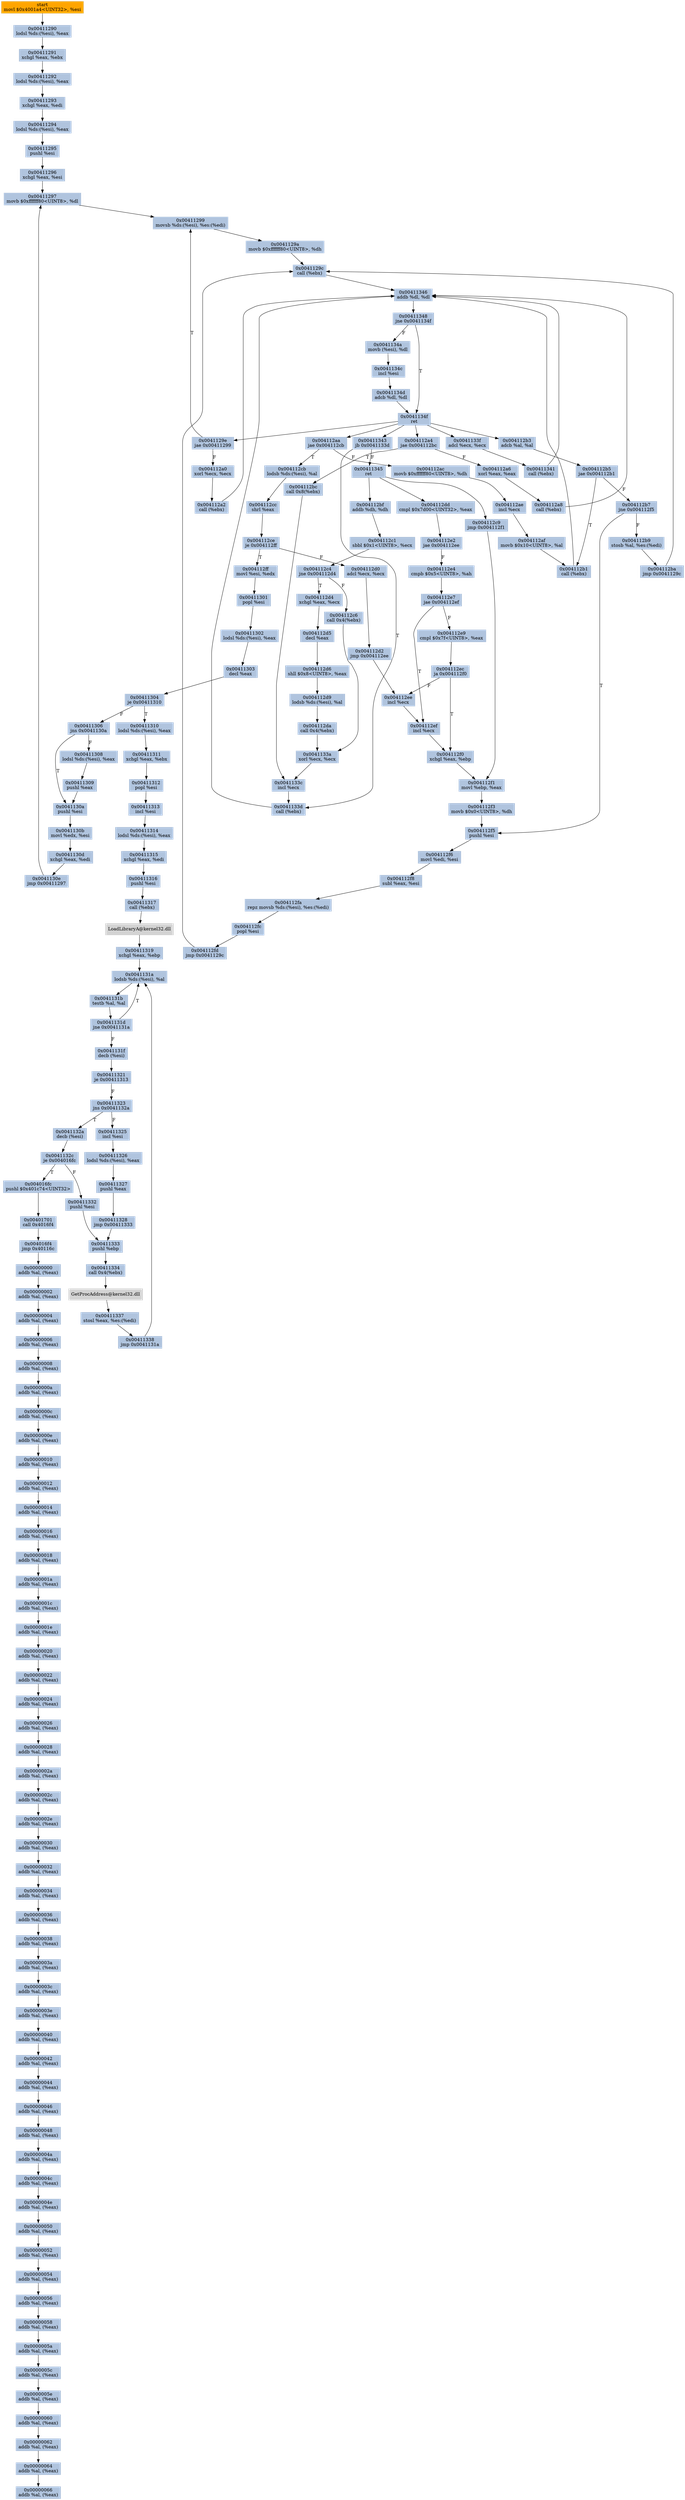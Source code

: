 digraph G {
node[shape=rectangle,style=filled,fillcolor=lightsteelblue,color=lightsteelblue]
bgcolor="transparent"
a0x0041128bmovl_0x4001a4UINT32_esi[label="start\nmovl $0x4001a4<UINT32>, %esi",fillcolor="orange",color="lightgrey"];
a0x00411290lodsl_ds_esi__eax[label="0x00411290\nlodsl %ds:(%esi), %eax"];
a0x00411291xchgl_eax_ebx[label="0x00411291\nxchgl %eax, %ebx"];
a0x00411292lodsl_ds_esi__eax[label="0x00411292\nlodsl %ds:(%esi), %eax"];
a0x00411293xchgl_eax_edi[label="0x00411293\nxchgl %eax, %edi"];
a0x00411294lodsl_ds_esi__eax[label="0x00411294\nlodsl %ds:(%esi), %eax"];
a0x00411295pushl_esi[label="0x00411295\npushl %esi"];
a0x00411296xchgl_eax_esi[label="0x00411296\nxchgl %eax, %esi"];
a0x00411297movb_0xffffff80UINT8_dl[label="0x00411297\nmovb $0xffffff80<UINT8>, %dl"];
a0x00411299movsb_ds_esi__es_edi_[label="0x00411299\nmovsb %ds:(%esi), %es:(%edi)"];
a0x0041129amovb_0xffffff80UINT8_dh[label="0x0041129a\nmovb $0xffffff80<UINT8>, %dh"];
a0x0041129ccall_ebx_[label="0x0041129c\ncall (%ebx)"];
a0x00411346addb_dl_dl[label="0x00411346\naddb %dl, %dl"];
a0x00411348jne_0x0041134f[label="0x00411348\njne 0x0041134f"];
a0x0041134amovb_esi__dl[label="0x0041134a\nmovb (%esi), %dl"];
a0x0041134cincl_esi[label="0x0041134c\nincl %esi"];
a0x0041134dadcb_dl_dl[label="0x0041134d\nadcb %dl, %dl"];
a0x0041134fret[label="0x0041134f\nret"];
a0x0041129ejae_0x00411299[label="0x0041129e\njae 0x00411299"];
a0x004112a0xorl_ecx_ecx[label="0x004112a0\nxorl %ecx, %ecx"];
a0x004112a2call_ebx_[label="0x004112a2\ncall (%ebx)"];
a0x004112a4jae_0x004112bc[label="0x004112a4\njae 0x004112bc"];
a0x004112bccall_0x8ebx_[label="0x004112bc\ncall 0x8(%ebx)"];
a0x0041133cincl_ecx[label="0x0041133c\nincl %ecx"];
a0x0041133dcall_ebx_[label="0x0041133d\ncall (%ebx)"];
a0x0041133fadcl_ecx_ecx[label="0x0041133f\nadcl %ecx, %ecx"];
a0x00411341call_ebx_[label="0x00411341\ncall (%ebx)"];
a0x00411343jb_0x0041133d[label="0x00411343\njb 0x0041133d"];
a0x00411345ret[label="0x00411345\nret"];
a0x004112bfaddb_dh_dh[label="0x004112bf\naddb %dh, %dh"];
a0x004112c1sbbl_0x1UINT8_ecx[label="0x004112c1\nsbbl $0x1<UINT8>, %ecx"];
a0x004112c4jne_0x004112d4[label="0x004112c4\njne 0x004112d4"];
a0x004112d4xchgl_eax_ecx[label="0x004112d4\nxchgl %eax, %ecx"];
a0x004112d5decl_eax[label="0x004112d5\ndecl %eax"];
a0x004112d6shll_0x8UINT8_eax[label="0x004112d6\nshll $0x8<UINT8>, %eax"];
a0x004112d9lodsb_ds_esi__al[label="0x004112d9\nlodsb %ds:(%esi), %al"];
a0x004112dacall_0x4ebx_[label="0x004112da\ncall 0x4(%ebx)"];
a0x0041133axorl_ecx_ecx[label="0x0041133a\nxorl %ecx, %ecx"];
a0x004112ddcmpl_0x7d00UINT32_eax[label="0x004112dd\ncmpl $0x7d00<UINT32>, %eax"];
a0x004112e2jae_0x004112ee[label="0x004112e2\njae 0x004112ee"];
a0x004112e4cmpb_0x5UINT8_ah[label="0x004112e4\ncmpb $0x5<UINT8>, %ah"];
a0x004112e7jae_0x004112ef[label="0x004112e7\njae 0x004112ef"];
a0x004112e9cmpl_0x7fUINT8_eax[label="0x004112e9\ncmpl $0x7f<UINT8>, %eax"];
a0x004112ecja_0x004112f0[label="0x004112ec\nja 0x004112f0"];
a0x004112eeincl_ecx[label="0x004112ee\nincl %ecx"];
a0x004112efincl_ecx[label="0x004112ef\nincl %ecx"];
a0x004112f0xchgl_eax_ebp[label="0x004112f0\nxchgl %eax, %ebp"];
a0x004112f1movl_ebp_eax[label="0x004112f1\nmovl %ebp, %eax"];
a0x004112f3movb_0x0UINT8_dh[label="0x004112f3\nmovb $0x0<UINT8>, %dh"];
a0x004112f5pushl_esi[label="0x004112f5\npushl %esi"];
a0x004112f6movl_edi_esi[label="0x004112f6\nmovl %edi, %esi"];
a0x004112f8subl_eax_esi[label="0x004112f8\nsubl %eax, %esi"];
a0x004112farepz_movsb_ds_esi__es_edi_[label="0x004112fa\nrepz movsb %ds:(%esi), %es:(%edi)"];
a0x004112fcpopl_esi[label="0x004112fc\npopl %esi"];
a0x004112fdjmp_0x0041129c[label="0x004112fd\njmp 0x0041129c"];
a0x004112a6xorl_eax_eax[label="0x004112a6\nxorl %eax, %eax"];
a0x004112a8call_ebx_[label="0x004112a8\ncall (%ebx)"];
a0x004112aajae_0x004112cb[label="0x004112aa\njae 0x004112cb"];
a0x004112acmovb_0xffffff80UINT8_dh[label="0x004112ac\nmovb $0xffffff80<UINT8>, %dh"];
a0x004112aeincl_ecx[label="0x004112ae\nincl %ecx"];
a0x004112afmovb_0x10UINT8_al[label="0x004112af\nmovb $0x10<UINT8>, %al"];
a0x004112b1call_ebx_[label="0x004112b1\ncall (%ebx)"];
a0x004112b3adcb_al_al[label="0x004112b3\nadcb %al, %al"];
a0x004112b5jae_0x004112b1[label="0x004112b5\njae 0x004112b1"];
a0x004112b7jne_0x004112f5[label="0x004112b7\njne 0x004112f5"];
a0x004112b9stosb_al_es_edi_[label="0x004112b9\nstosb %al, %es:(%edi)"];
a0x004112bajmp_0x0041129c[label="0x004112ba\njmp 0x0041129c"];
a0x004112cblodsb_ds_esi__al[label="0x004112cb\nlodsb %ds:(%esi), %al"];
a0x004112ccshrl_eax[label="0x004112cc\nshrl %eax"];
a0x004112ceje_0x004112ff[label="0x004112ce\nje 0x004112ff"];
a0x004112d0adcl_ecx_ecx[label="0x004112d0\nadcl %ecx, %ecx"];
a0x004112d2jmp_0x004112ee[label="0x004112d2\njmp 0x004112ee"];
a0x004112c6call_0x4ebx_[label="0x004112c6\ncall 0x4(%ebx)"];
a0x004112c9jmp_0x004112f1[label="0x004112c9\njmp 0x004112f1"];
a0x004112ffmovl_esi_edx[label="0x004112ff\nmovl %esi, %edx"];
a0x00411301popl_esi[label="0x00411301\npopl %esi"];
a0x00411302lodsl_ds_esi__eax[label="0x00411302\nlodsl %ds:(%esi), %eax"];
a0x00411303decl_eax[label="0x00411303\ndecl %eax"];
a0x00411304je_0x00411310[label="0x00411304\nje 0x00411310"];
a0x00411306jns_0x0041130a[label="0x00411306\njns 0x0041130a"];
a0x0041130apushl_esi[label="0x0041130a\npushl %esi"];
a0x0041130bmovl_edx_esi[label="0x0041130b\nmovl %edx, %esi"];
a0x0041130dxchgl_eax_edi[label="0x0041130d\nxchgl %eax, %edi"];
a0x0041130ejmp_0x00411297[label="0x0041130e\njmp 0x00411297"];
a0x00411308lodsl_ds_esi__eax[label="0x00411308\nlodsl %ds:(%esi), %eax"];
a0x00411309pushl_eax[label="0x00411309\npushl %eax"];
a0x00411310lodsl_ds_esi__eax[label="0x00411310\nlodsl %ds:(%esi), %eax"];
a0x00411311xchgl_eax_ebx[label="0x00411311\nxchgl %eax, %ebx"];
a0x00411312popl_esi[label="0x00411312\npopl %esi"];
a0x00411313incl_esi[label="0x00411313\nincl %esi"];
a0x00411314lodsl_ds_esi__eax[label="0x00411314\nlodsl %ds:(%esi), %eax"];
a0x00411315xchgl_eax_edi[label="0x00411315\nxchgl %eax, %edi"];
a0x00411316pushl_esi[label="0x00411316\npushl %esi"];
a0x00411317call_ebx_[label="0x00411317\ncall (%ebx)"];
LoadLibraryA_kernel32_dll[label="LoadLibraryA@kernel32.dll",fillcolor="lightgrey",color="lightgrey"];
a0x00411319xchgl_eax_ebp[label="0x00411319\nxchgl %eax, %ebp"];
a0x0041131alodsb_ds_esi__al[label="0x0041131a\nlodsb %ds:(%esi), %al"];
a0x0041131btestb_al_al[label="0x0041131b\ntestb %al, %al"];
a0x0041131djne_0x0041131a[label="0x0041131d\njne 0x0041131a"];
a0x0041131fdecb_esi_[label="0x0041131f\ndecb (%esi)"];
a0x00411321je_0x00411313[label="0x00411321\nje 0x00411313"];
a0x00411323jns_0x0041132a[label="0x00411323\njns 0x0041132a"];
a0x0041132adecb_esi_[label="0x0041132a\ndecb (%esi)"];
a0x0041132cje_0x004016fc[label="0x0041132c\nje 0x004016fc"];
a0x00411332pushl_esi[label="0x00411332\npushl %esi"];
a0x00411333pushl_ebp[label="0x00411333\npushl %ebp"];
a0x00411334call_0x4ebx_[label="0x00411334\ncall 0x4(%ebx)"];
GetProcAddress_kernel32_dll[label="GetProcAddress@kernel32.dll",fillcolor="lightgrey",color="lightgrey"];
a0x00411337stosl_eax_es_edi_[label="0x00411337\nstosl %eax, %es:(%edi)"];
a0x00411338jmp_0x0041131a[label="0x00411338\njmp 0x0041131a"];
a0x00411325incl_esi[label="0x00411325\nincl %esi"];
a0x00411326lodsl_ds_esi__eax[label="0x00411326\nlodsl %ds:(%esi), %eax"];
a0x00411327pushl_eax[label="0x00411327\npushl %eax"];
a0x00411328jmp_0x00411333[label="0x00411328\njmp 0x00411333"];
a0x004016fcpushl_0x401c74UINT32[label="0x004016fc\npushl $0x401c74<UINT32>"];
a0x00401701call_0x4016f4[label="0x00401701\ncall 0x4016f4"];
a0x004016f4jmp_0x40116c[label="0x004016f4\njmp 0x40116c"];
a0x00000000addb_al_eax_[label="0x00000000\naddb %al, (%eax)"];
a0x00000002addb_al_eax_[label="0x00000002\naddb %al, (%eax)"];
a0x00000004addb_al_eax_[label="0x00000004\naddb %al, (%eax)"];
a0x00000006addb_al_eax_[label="0x00000006\naddb %al, (%eax)"];
a0x00000008addb_al_eax_[label="0x00000008\naddb %al, (%eax)"];
a0x0000000aaddb_al_eax_[label="0x0000000a\naddb %al, (%eax)"];
a0x0000000caddb_al_eax_[label="0x0000000c\naddb %al, (%eax)"];
a0x0000000eaddb_al_eax_[label="0x0000000e\naddb %al, (%eax)"];
a0x00000010addb_al_eax_[label="0x00000010\naddb %al, (%eax)"];
a0x00000012addb_al_eax_[label="0x00000012\naddb %al, (%eax)"];
a0x00000014addb_al_eax_[label="0x00000014\naddb %al, (%eax)"];
a0x00000016addb_al_eax_[label="0x00000016\naddb %al, (%eax)"];
a0x00000018addb_al_eax_[label="0x00000018\naddb %al, (%eax)"];
a0x0000001aaddb_al_eax_[label="0x0000001a\naddb %al, (%eax)"];
a0x0000001caddb_al_eax_[label="0x0000001c\naddb %al, (%eax)"];
a0x0000001eaddb_al_eax_[label="0x0000001e\naddb %al, (%eax)"];
a0x00000020addb_al_eax_[label="0x00000020\naddb %al, (%eax)"];
a0x00000022addb_al_eax_[label="0x00000022\naddb %al, (%eax)"];
a0x00000024addb_al_eax_[label="0x00000024\naddb %al, (%eax)"];
a0x00000026addb_al_eax_[label="0x00000026\naddb %al, (%eax)"];
a0x00000028addb_al_eax_[label="0x00000028\naddb %al, (%eax)"];
a0x0000002aaddb_al_eax_[label="0x0000002a\naddb %al, (%eax)"];
a0x0000002caddb_al_eax_[label="0x0000002c\naddb %al, (%eax)"];
a0x0000002eaddb_al_eax_[label="0x0000002e\naddb %al, (%eax)"];
a0x00000030addb_al_eax_[label="0x00000030\naddb %al, (%eax)"];
a0x00000032addb_al_eax_[label="0x00000032\naddb %al, (%eax)"];
a0x00000034addb_al_eax_[label="0x00000034\naddb %al, (%eax)"];
a0x00000036addb_al_eax_[label="0x00000036\naddb %al, (%eax)"];
a0x00000038addb_al_eax_[label="0x00000038\naddb %al, (%eax)"];
a0x0000003aaddb_al_eax_[label="0x0000003a\naddb %al, (%eax)"];
a0x0000003caddb_al_eax_[label="0x0000003c\naddb %al, (%eax)"];
a0x0000003eaddb_al_eax_[label="0x0000003e\naddb %al, (%eax)"];
a0x00000040addb_al_eax_[label="0x00000040\naddb %al, (%eax)"];
a0x00000042addb_al_eax_[label="0x00000042\naddb %al, (%eax)"];
a0x00000044addb_al_eax_[label="0x00000044\naddb %al, (%eax)"];
a0x00000046addb_al_eax_[label="0x00000046\naddb %al, (%eax)"];
a0x00000048addb_al_eax_[label="0x00000048\naddb %al, (%eax)"];
a0x0000004aaddb_al_eax_[label="0x0000004a\naddb %al, (%eax)"];
a0x0000004caddb_al_eax_[label="0x0000004c\naddb %al, (%eax)"];
a0x0000004eaddb_al_eax_[label="0x0000004e\naddb %al, (%eax)"];
a0x00000050addb_al_eax_[label="0x00000050\naddb %al, (%eax)"];
a0x00000052addb_al_eax_[label="0x00000052\naddb %al, (%eax)"];
a0x00000054addb_al_eax_[label="0x00000054\naddb %al, (%eax)"];
a0x00000056addb_al_eax_[label="0x00000056\naddb %al, (%eax)"];
a0x00000058addb_al_eax_[label="0x00000058\naddb %al, (%eax)"];
a0x0000005aaddb_al_eax_[label="0x0000005a\naddb %al, (%eax)"];
a0x0000005caddb_al_eax_[label="0x0000005c\naddb %al, (%eax)"];
a0x0000005eaddb_al_eax_[label="0x0000005e\naddb %al, (%eax)"];
a0x00000060addb_al_eax_[label="0x00000060\naddb %al, (%eax)"];
a0x00000062addb_al_eax_[label="0x00000062\naddb %al, (%eax)"];
a0x00000064addb_al_eax_[label="0x00000064\naddb %al, (%eax)"];
a0x00000066addb_al_eax_[label="0x00000066\naddb %al, (%eax)"];
a0x0041128bmovl_0x4001a4UINT32_esi -> a0x00411290lodsl_ds_esi__eax [color="#000000"];
a0x00411290lodsl_ds_esi__eax -> a0x00411291xchgl_eax_ebx [color="#000000"];
a0x00411291xchgl_eax_ebx -> a0x00411292lodsl_ds_esi__eax [color="#000000"];
a0x00411292lodsl_ds_esi__eax -> a0x00411293xchgl_eax_edi [color="#000000"];
a0x00411293xchgl_eax_edi -> a0x00411294lodsl_ds_esi__eax [color="#000000"];
a0x00411294lodsl_ds_esi__eax -> a0x00411295pushl_esi [color="#000000"];
a0x00411295pushl_esi -> a0x00411296xchgl_eax_esi [color="#000000"];
a0x00411296xchgl_eax_esi -> a0x00411297movb_0xffffff80UINT8_dl [color="#000000"];
a0x00411297movb_0xffffff80UINT8_dl -> a0x00411299movsb_ds_esi__es_edi_ [color="#000000"];
a0x00411299movsb_ds_esi__es_edi_ -> a0x0041129amovb_0xffffff80UINT8_dh [color="#000000"];
a0x0041129amovb_0xffffff80UINT8_dh -> a0x0041129ccall_ebx_ [color="#000000"];
a0x0041129ccall_ebx_ -> a0x00411346addb_dl_dl [color="#000000"];
a0x00411346addb_dl_dl -> a0x00411348jne_0x0041134f [color="#000000"];
a0x00411348jne_0x0041134f -> a0x0041134amovb_esi__dl [color="#000000",label="F"];
a0x0041134amovb_esi__dl -> a0x0041134cincl_esi [color="#000000"];
a0x0041134cincl_esi -> a0x0041134dadcb_dl_dl [color="#000000"];
a0x0041134dadcb_dl_dl -> a0x0041134fret [color="#000000"];
a0x0041134fret -> a0x0041129ejae_0x00411299 [color="#000000"];
a0x0041129ejae_0x00411299 -> a0x004112a0xorl_ecx_ecx [color="#000000",label="F"];
a0x004112a0xorl_ecx_ecx -> a0x004112a2call_ebx_ [color="#000000"];
a0x004112a2call_ebx_ -> a0x00411346addb_dl_dl [color="#000000"];
a0x00411348jne_0x0041134f -> a0x0041134fret [color="#000000",label="T"];
a0x0041134fret -> a0x004112a4jae_0x004112bc [color="#000000"];
a0x004112a4jae_0x004112bc -> a0x004112bccall_0x8ebx_ [color="#000000",label="T"];
a0x004112bccall_0x8ebx_ -> a0x0041133cincl_ecx [color="#000000"];
a0x0041133cincl_ecx -> a0x0041133dcall_ebx_ [color="#000000"];
a0x0041133dcall_ebx_ -> a0x00411346addb_dl_dl [color="#000000"];
a0x0041134fret -> a0x0041133fadcl_ecx_ecx [color="#000000"];
a0x0041133fadcl_ecx_ecx -> a0x00411341call_ebx_ [color="#000000"];
a0x00411341call_ebx_ -> a0x00411346addb_dl_dl [color="#000000"];
a0x0041134fret -> a0x00411343jb_0x0041133d [color="#000000"];
a0x00411343jb_0x0041133d -> a0x00411345ret [color="#000000",label="F"];
a0x00411345ret -> a0x004112bfaddb_dh_dh [color="#000000"];
a0x004112bfaddb_dh_dh -> a0x004112c1sbbl_0x1UINT8_ecx [color="#000000"];
a0x004112c1sbbl_0x1UINT8_ecx -> a0x004112c4jne_0x004112d4 [color="#000000"];
a0x004112c4jne_0x004112d4 -> a0x004112d4xchgl_eax_ecx [color="#000000",label="T"];
a0x004112d4xchgl_eax_ecx -> a0x004112d5decl_eax [color="#000000"];
a0x004112d5decl_eax -> a0x004112d6shll_0x8UINT8_eax [color="#000000"];
a0x004112d6shll_0x8UINT8_eax -> a0x004112d9lodsb_ds_esi__al [color="#000000"];
a0x004112d9lodsb_ds_esi__al -> a0x004112dacall_0x4ebx_ [color="#000000"];
a0x004112dacall_0x4ebx_ -> a0x0041133axorl_ecx_ecx [color="#000000"];
a0x0041133axorl_ecx_ecx -> a0x0041133cincl_ecx [color="#000000"];
a0x00411343jb_0x0041133d -> a0x0041133dcall_ebx_ [color="#000000",label="T"];
a0x00411345ret -> a0x004112ddcmpl_0x7d00UINT32_eax [color="#000000"];
a0x004112ddcmpl_0x7d00UINT32_eax -> a0x004112e2jae_0x004112ee [color="#000000"];
a0x004112e2jae_0x004112ee -> a0x004112e4cmpb_0x5UINT8_ah [color="#000000",label="F"];
a0x004112e4cmpb_0x5UINT8_ah -> a0x004112e7jae_0x004112ef [color="#000000"];
a0x004112e7jae_0x004112ef -> a0x004112e9cmpl_0x7fUINT8_eax [color="#000000",label="F"];
a0x004112e9cmpl_0x7fUINT8_eax -> a0x004112ecja_0x004112f0 [color="#000000"];
a0x004112ecja_0x004112f0 -> a0x004112eeincl_ecx [color="#000000",label="F"];
a0x004112eeincl_ecx -> a0x004112efincl_ecx [color="#000000"];
a0x004112efincl_ecx -> a0x004112f0xchgl_eax_ebp [color="#000000"];
a0x004112f0xchgl_eax_ebp -> a0x004112f1movl_ebp_eax [color="#000000"];
a0x004112f1movl_ebp_eax -> a0x004112f3movb_0x0UINT8_dh [color="#000000"];
a0x004112f3movb_0x0UINT8_dh -> a0x004112f5pushl_esi [color="#000000"];
a0x004112f5pushl_esi -> a0x004112f6movl_edi_esi [color="#000000"];
a0x004112f6movl_edi_esi -> a0x004112f8subl_eax_esi [color="#000000"];
a0x004112f8subl_eax_esi -> a0x004112farepz_movsb_ds_esi__es_edi_ [color="#000000"];
a0x004112farepz_movsb_ds_esi__es_edi_ -> a0x004112fcpopl_esi [color="#000000"];
a0x004112fcpopl_esi -> a0x004112fdjmp_0x0041129c [color="#000000"];
a0x004112fdjmp_0x0041129c -> a0x0041129ccall_ebx_ [color="#000000"];
a0x0041129ejae_0x00411299 -> a0x00411299movsb_ds_esi__es_edi_ [color="#000000",label="T"];
a0x004112a4jae_0x004112bc -> a0x004112a6xorl_eax_eax [color="#000000",label="F"];
a0x004112a6xorl_eax_eax -> a0x004112a8call_ebx_ [color="#000000"];
a0x004112a8call_ebx_ -> a0x00411346addb_dl_dl [color="#000000"];
a0x0041134fret -> a0x004112aajae_0x004112cb [color="#000000"];
a0x004112aajae_0x004112cb -> a0x004112acmovb_0xffffff80UINT8_dh [color="#000000",label="F"];
a0x004112acmovb_0xffffff80UINT8_dh -> a0x004112aeincl_ecx [color="#000000"];
a0x004112aeincl_ecx -> a0x004112afmovb_0x10UINT8_al [color="#000000"];
a0x004112afmovb_0x10UINT8_al -> a0x004112b1call_ebx_ [color="#000000"];
a0x004112b1call_ebx_ -> a0x00411346addb_dl_dl [color="#000000"];
a0x0041134fret -> a0x004112b3adcb_al_al [color="#000000"];
a0x004112b3adcb_al_al -> a0x004112b5jae_0x004112b1 [color="#000000"];
a0x004112b5jae_0x004112b1 -> a0x004112b1call_ebx_ [color="#000000",label="T"];
a0x004112b5jae_0x004112b1 -> a0x004112b7jne_0x004112f5 [color="#000000",label="F"];
a0x004112b7jne_0x004112f5 -> a0x004112b9stosb_al_es_edi_ [color="#000000",label="F"];
a0x004112b9stosb_al_es_edi_ -> a0x004112bajmp_0x0041129c [color="#000000"];
a0x004112bajmp_0x0041129c -> a0x0041129ccall_ebx_ [color="#000000"];
a0x004112aajae_0x004112cb -> a0x004112cblodsb_ds_esi__al [color="#000000",label="T"];
a0x004112cblodsb_ds_esi__al -> a0x004112ccshrl_eax [color="#000000"];
a0x004112ccshrl_eax -> a0x004112ceje_0x004112ff [color="#000000"];
a0x004112ceje_0x004112ff -> a0x004112d0adcl_ecx_ecx [color="#000000",label="F"];
a0x004112d0adcl_ecx_ecx -> a0x004112d2jmp_0x004112ee [color="#000000"];
a0x004112d2jmp_0x004112ee -> a0x004112eeincl_ecx [color="#000000"];
a0x004112c4jne_0x004112d4 -> a0x004112c6call_0x4ebx_ [color="#000000",label="F"];
a0x004112c6call_0x4ebx_ -> a0x0041133axorl_ecx_ecx [color="#000000"];
a0x00411345ret -> a0x004112c9jmp_0x004112f1 [color="#000000"];
a0x004112c9jmp_0x004112f1 -> a0x004112f1movl_ebp_eax [color="#000000"];
a0x004112b7jne_0x004112f5 -> a0x004112f5pushl_esi [color="#000000",label="T"];
a0x004112ecja_0x004112f0 -> a0x004112f0xchgl_eax_ebp [color="#000000",label="T"];
a0x004112e7jae_0x004112ef -> a0x004112efincl_ecx [color="#000000",label="T"];
a0x004112ceje_0x004112ff -> a0x004112ffmovl_esi_edx [color="#000000",label="T"];
a0x004112ffmovl_esi_edx -> a0x00411301popl_esi [color="#000000"];
a0x00411301popl_esi -> a0x00411302lodsl_ds_esi__eax [color="#000000"];
a0x00411302lodsl_ds_esi__eax -> a0x00411303decl_eax [color="#000000"];
a0x00411303decl_eax -> a0x00411304je_0x00411310 [color="#000000"];
a0x00411304je_0x00411310 -> a0x00411306jns_0x0041130a [color="#000000",label="F"];
a0x00411306jns_0x0041130a -> a0x0041130apushl_esi [color="#000000",label="T"];
a0x0041130apushl_esi -> a0x0041130bmovl_edx_esi [color="#000000"];
a0x0041130bmovl_edx_esi -> a0x0041130dxchgl_eax_edi [color="#000000"];
a0x0041130dxchgl_eax_edi -> a0x0041130ejmp_0x00411297 [color="#000000"];
a0x0041130ejmp_0x00411297 -> a0x00411297movb_0xffffff80UINT8_dl [color="#000000"];
a0x00411306jns_0x0041130a -> a0x00411308lodsl_ds_esi__eax [color="#000000",label="F"];
a0x00411308lodsl_ds_esi__eax -> a0x00411309pushl_eax [color="#000000"];
a0x00411309pushl_eax -> a0x0041130apushl_esi [color="#000000"];
a0x00411304je_0x00411310 -> a0x00411310lodsl_ds_esi__eax [color="#000000",label="T"];
a0x00411310lodsl_ds_esi__eax -> a0x00411311xchgl_eax_ebx [color="#000000"];
a0x00411311xchgl_eax_ebx -> a0x00411312popl_esi [color="#000000"];
a0x00411312popl_esi -> a0x00411313incl_esi [color="#000000"];
a0x00411313incl_esi -> a0x00411314lodsl_ds_esi__eax [color="#000000"];
a0x00411314lodsl_ds_esi__eax -> a0x00411315xchgl_eax_edi [color="#000000"];
a0x00411315xchgl_eax_edi -> a0x00411316pushl_esi [color="#000000"];
a0x00411316pushl_esi -> a0x00411317call_ebx_ [color="#000000"];
a0x00411317call_ebx_ -> LoadLibraryA_kernel32_dll [color="#000000"];
LoadLibraryA_kernel32_dll -> a0x00411319xchgl_eax_ebp [color="#000000"];
a0x00411319xchgl_eax_ebp -> a0x0041131alodsb_ds_esi__al [color="#000000"];
a0x0041131alodsb_ds_esi__al -> a0x0041131btestb_al_al [color="#000000"];
a0x0041131btestb_al_al -> a0x0041131djne_0x0041131a [color="#000000"];
a0x0041131djne_0x0041131a -> a0x0041131alodsb_ds_esi__al [color="#000000",label="T"];
a0x0041131djne_0x0041131a -> a0x0041131fdecb_esi_ [color="#000000",label="F"];
a0x0041131fdecb_esi_ -> a0x00411321je_0x00411313 [color="#000000"];
a0x00411321je_0x00411313 -> a0x00411323jns_0x0041132a [color="#000000",label="F"];
a0x00411323jns_0x0041132a -> a0x0041132adecb_esi_ [color="#000000",label="T"];
a0x0041132adecb_esi_ -> a0x0041132cje_0x004016fc [color="#000000"];
a0x0041132cje_0x004016fc -> a0x00411332pushl_esi [color="#000000",label="F"];
a0x00411332pushl_esi -> a0x00411333pushl_ebp [color="#000000"];
a0x00411333pushl_ebp -> a0x00411334call_0x4ebx_ [color="#000000"];
a0x00411334call_0x4ebx_ -> GetProcAddress_kernel32_dll [color="#000000"];
GetProcAddress_kernel32_dll -> a0x00411337stosl_eax_es_edi_ [color="#000000"];
a0x00411337stosl_eax_es_edi_ -> a0x00411338jmp_0x0041131a [color="#000000"];
a0x00411338jmp_0x0041131a -> a0x0041131alodsb_ds_esi__al [color="#000000"];
a0x00411323jns_0x0041132a -> a0x00411325incl_esi [color="#000000",label="F"];
a0x00411325incl_esi -> a0x00411326lodsl_ds_esi__eax [color="#000000"];
a0x00411326lodsl_ds_esi__eax -> a0x00411327pushl_eax [color="#000000"];
a0x00411327pushl_eax -> a0x00411328jmp_0x00411333 [color="#000000"];
a0x00411328jmp_0x00411333 -> a0x00411333pushl_ebp [color="#000000"];
a0x0041132cje_0x004016fc -> a0x004016fcpushl_0x401c74UINT32 [color="#000000",label="T"];
a0x004016fcpushl_0x401c74UINT32 -> a0x00401701call_0x4016f4 [color="#000000"];
a0x00401701call_0x4016f4 -> a0x004016f4jmp_0x40116c [color="#000000"];
a0x004016f4jmp_0x40116c -> a0x00000000addb_al_eax_ [color="#000000"];
a0x00000000addb_al_eax_ -> a0x00000002addb_al_eax_ [color="#000000"];
a0x00000002addb_al_eax_ -> a0x00000004addb_al_eax_ [color="#000000"];
a0x00000004addb_al_eax_ -> a0x00000006addb_al_eax_ [color="#000000"];
a0x00000006addb_al_eax_ -> a0x00000008addb_al_eax_ [color="#000000"];
a0x00000008addb_al_eax_ -> a0x0000000aaddb_al_eax_ [color="#000000"];
a0x0000000aaddb_al_eax_ -> a0x0000000caddb_al_eax_ [color="#000000"];
a0x0000000caddb_al_eax_ -> a0x0000000eaddb_al_eax_ [color="#000000"];
a0x0000000eaddb_al_eax_ -> a0x00000010addb_al_eax_ [color="#000000"];
a0x00000010addb_al_eax_ -> a0x00000012addb_al_eax_ [color="#000000"];
a0x00000012addb_al_eax_ -> a0x00000014addb_al_eax_ [color="#000000"];
a0x00000014addb_al_eax_ -> a0x00000016addb_al_eax_ [color="#000000"];
a0x00000016addb_al_eax_ -> a0x00000018addb_al_eax_ [color="#000000"];
a0x00000018addb_al_eax_ -> a0x0000001aaddb_al_eax_ [color="#000000"];
a0x0000001aaddb_al_eax_ -> a0x0000001caddb_al_eax_ [color="#000000"];
a0x0000001caddb_al_eax_ -> a0x0000001eaddb_al_eax_ [color="#000000"];
a0x0000001eaddb_al_eax_ -> a0x00000020addb_al_eax_ [color="#000000"];
a0x00000020addb_al_eax_ -> a0x00000022addb_al_eax_ [color="#000000"];
a0x00000022addb_al_eax_ -> a0x00000024addb_al_eax_ [color="#000000"];
a0x00000024addb_al_eax_ -> a0x00000026addb_al_eax_ [color="#000000"];
a0x00000026addb_al_eax_ -> a0x00000028addb_al_eax_ [color="#000000"];
a0x00000028addb_al_eax_ -> a0x0000002aaddb_al_eax_ [color="#000000"];
a0x0000002aaddb_al_eax_ -> a0x0000002caddb_al_eax_ [color="#000000"];
a0x0000002caddb_al_eax_ -> a0x0000002eaddb_al_eax_ [color="#000000"];
a0x0000002eaddb_al_eax_ -> a0x00000030addb_al_eax_ [color="#000000"];
a0x00000030addb_al_eax_ -> a0x00000032addb_al_eax_ [color="#000000"];
a0x00000032addb_al_eax_ -> a0x00000034addb_al_eax_ [color="#000000"];
a0x00000034addb_al_eax_ -> a0x00000036addb_al_eax_ [color="#000000"];
a0x00000036addb_al_eax_ -> a0x00000038addb_al_eax_ [color="#000000"];
a0x00000038addb_al_eax_ -> a0x0000003aaddb_al_eax_ [color="#000000"];
a0x0000003aaddb_al_eax_ -> a0x0000003caddb_al_eax_ [color="#000000"];
a0x0000003caddb_al_eax_ -> a0x0000003eaddb_al_eax_ [color="#000000"];
a0x0000003eaddb_al_eax_ -> a0x00000040addb_al_eax_ [color="#000000"];
a0x00000040addb_al_eax_ -> a0x00000042addb_al_eax_ [color="#000000"];
a0x00000042addb_al_eax_ -> a0x00000044addb_al_eax_ [color="#000000"];
a0x00000044addb_al_eax_ -> a0x00000046addb_al_eax_ [color="#000000"];
a0x00000046addb_al_eax_ -> a0x00000048addb_al_eax_ [color="#000000"];
a0x00000048addb_al_eax_ -> a0x0000004aaddb_al_eax_ [color="#000000"];
a0x0000004aaddb_al_eax_ -> a0x0000004caddb_al_eax_ [color="#000000"];
a0x0000004caddb_al_eax_ -> a0x0000004eaddb_al_eax_ [color="#000000"];
a0x0000004eaddb_al_eax_ -> a0x00000050addb_al_eax_ [color="#000000"];
a0x00000050addb_al_eax_ -> a0x00000052addb_al_eax_ [color="#000000"];
a0x00000052addb_al_eax_ -> a0x00000054addb_al_eax_ [color="#000000"];
a0x00000054addb_al_eax_ -> a0x00000056addb_al_eax_ [color="#000000"];
a0x00000056addb_al_eax_ -> a0x00000058addb_al_eax_ [color="#000000"];
a0x00000058addb_al_eax_ -> a0x0000005aaddb_al_eax_ [color="#000000"];
a0x0000005aaddb_al_eax_ -> a0x0000005caddb_al_eax_ [color="#000000"];
a0x0000005caddb_al_eax_ -> a0x0000005eaddb_al_eax_ [color="#000000"];
a0x0000005eaddb_al_eax_ -> a0x00000060addb_al_eax_ [color="#000000"];
a0x00000060addb_al_eax_ -> a0x00000062addb_al_eax_ [color="#000000"];
a0x00000062addb_al_eax_ -> a0x00000064addb_al_eax_ [color="#000000"];
a0x00000064addb_al_eax_ -> a0x00000066addb_al_eax_ [color="#000000"];
}

